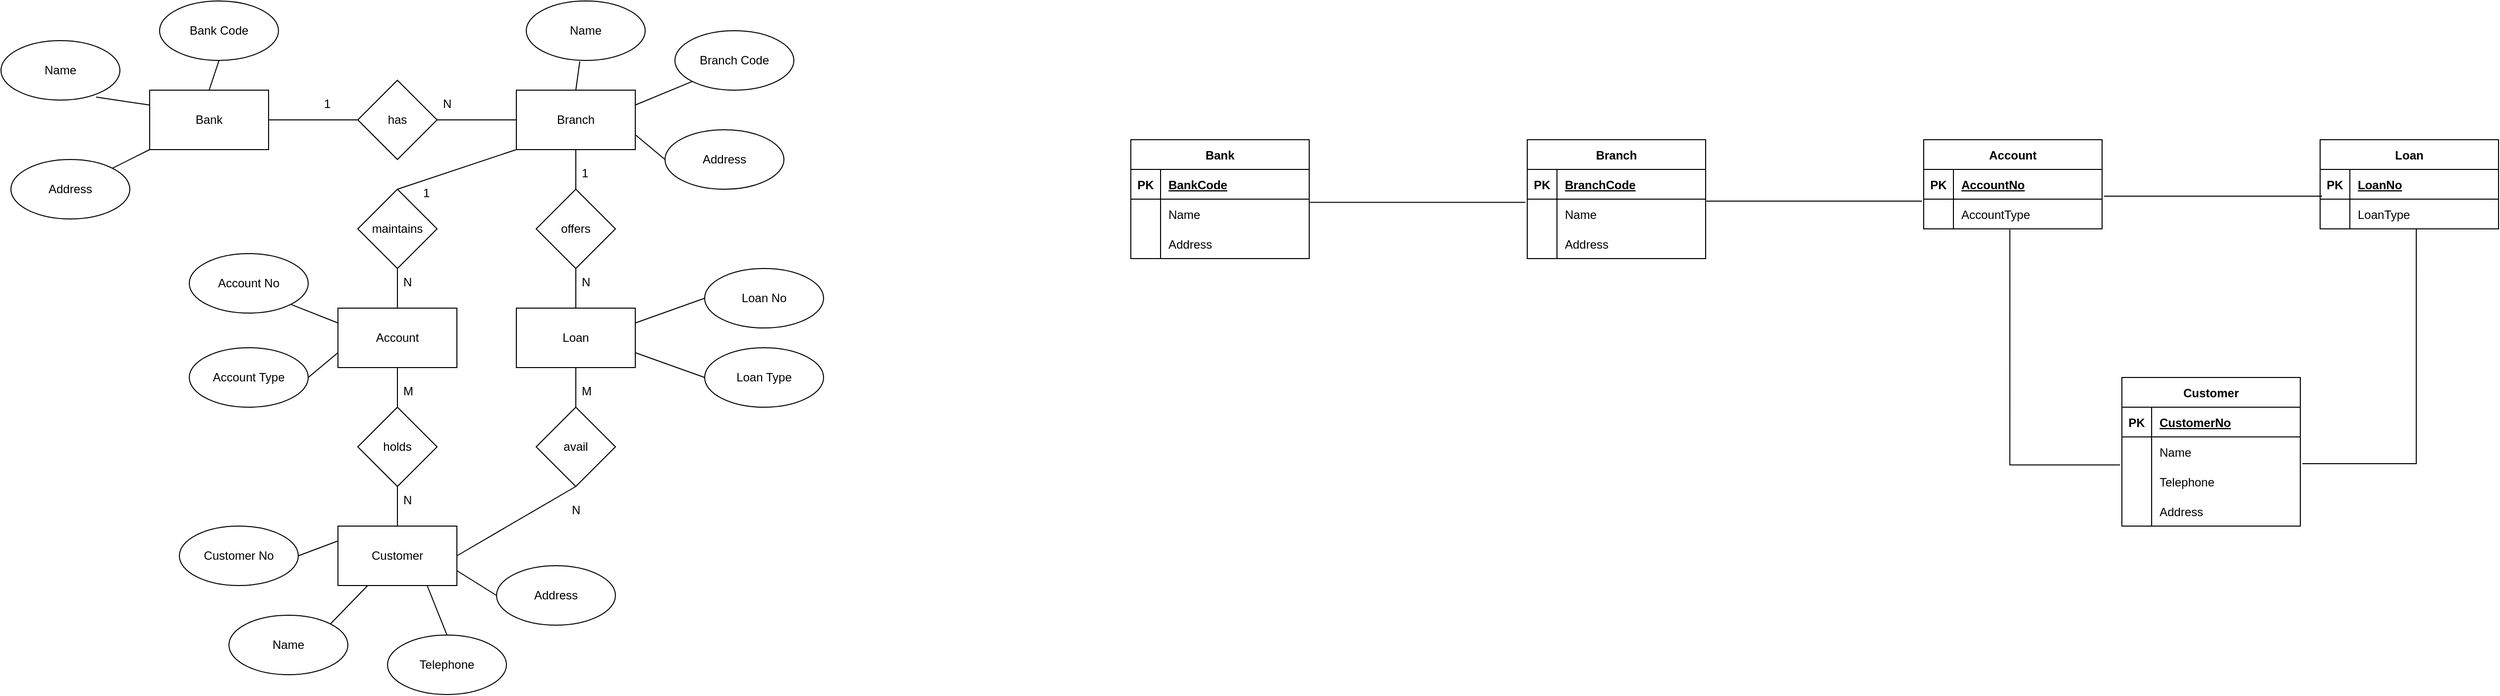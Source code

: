 <mxfile version="16.5.2" type="github">
  <diagram id="DzTHY3E17_GXbLJWhHXe" name="Page-1">
    <mxGraphModel dx="1778" dy="943" grid="1" gridSize="10" guides="1" tooltips="1" connect="1" arrows="1" fold="1" page="1" pageScale="1" pageWidth="3300" pageHeight="4681" math="0" shadow="0">
      <root>
        <mxCell id="0" />
        <mxCell id="1" parent="0" />
        <mxCell id="UImLj_C8Jq4_gZNtJS-J-1" value="Bank" style="rounded=0;whiteSpace=wrap;html=1;" vertex="1" parent="1">
          <mxGeometry x="170" y="110" width="120" height="60" as="geometry" />
        </mxCell>
        <mxCell id="UImLj_C8Jq4_gZNtJS-J-2" value="Branch" style="rounded=0;whiteSpace=wrap;html=1;" vertex="1" parent="1">
          <mxGeometry x="540" y="110" width="120" height="60" as="geometry" />
        </mxCell>
        <mxCell id="UImLj_C8Jq4_gZNtJS-J-3" value="has" style="rhombus;whiteSpace=wrap;html=1;" vertex="1" parent="1">
          <mxGeometry x="380" y="100" width="80" height="80" as="geometry" />
        </mxCell>
        <mxCell id="UImLj_C8Jq4_gZNtJS-J-4" value="" style="endArrow=none;html=1;rounded=0;exitX=1;exitY=0.5;exitDx=0;exitDy=0;entryX=0;entryY=0.5;entryDx=0;entryDy=0;" edge="1" parent="1" source="UImLj_C8Jq4_gZNtJS-J-1" target="UImLj_C8Jq4_gZNtJS-J-3">
          <mxGeometry width="50" height="50" relative="1" as="geometry">
            <mxPoint x="330" y="190" as="sourcePoint" />
            <mxPoint x="380" y="140" as="targetPoint" />
          </mxGeometry>
        </mxCell>
        <mxCell id="UImLj_C8Jq4_gZNtJS-J-7" value="" style="endArrow=none;html=1;rounded=0;entryX=0;entryY=0.5;entryDx=0;entryDy=0;exitX=1;exitY=0.5;exitDx=0;exitDy=0;" edge="1" parent="1" source="UImLj_C8Jq4_gZNtJS-J-3" target="UImLj_C8Jq4_gZNtJS-J-2">
          <mxGeometry width="50" height="50" relative="1" as="geometry">
            <mxPoint x="700" y="400" as="sourcePoint" />
            <mxPoint x="750" y="350" as="targetPoint" />
          </mxGeometry>
        </mxCell>
        <mxCell id="UImLj_C8Jq4_gZNtJS-J-9" value="offers" style="rhombus;whiteSpace=wrap;html=1;" vertex="1" parent="1">
          <mxGeometry x="560" y="210" width="80" height="80" as="geometry" />
        </mxCell>
        <mxCell id="UImLj_C8Jq4_gZNtJS-J-10" value="Loan" style="rounded=0;whiteSpace=wrap;html=1;" vertex="1" parent="1">
          <mxGeometry x="540" y="330" width="120" height="60" as="geometry" />
        </mxCell>
        <mxCell id="UImLj_C8Jq4_gZNtJS-J-11" value="" style="endArrow=none;html=1;rounded=0;entryX=0.5;entryY=1;entryDx=0;entryDy=0;exitX=0.5;exitY=0;exitDx=0;exitDy=0;" edge="1" parent="1" source="UImLj_C8Jq4_gZNtJS-J-9" target="UImLj_C8Jq4_gZNtJS-J-2">
          <mxGeometry width="50" height="50" relative="1" as="geometry">
            <mxPoint x="530" y="210" as="sourcePoint" />
            <mxPoint x="510" y="260" as="targetPoint" />
          </mxGeometry>
        </mxCell>
        <mxCell id="UImLj_C8Jq4_gZNtJS-J-12" value="" style="endArrow=none;html=1;rounded=0;entryX=0.5;entryY=1;entryDx=0;entryDy=0;exitX=0.5;exitY=0;exitDx=0;exitDy=0;" edge="1" parent="1" source="UImLj_C8Jq4_gZNtJS-J-10" target="UImLj_C8Jq4_gZNtJS-J-9">
          <mxGeometry width="50" height="50" relative="1" as="geometry">
            <mxPoint x="460" y="310" as="sourcePoint" />
            <mxPoint x="510" y="260" as="targetPoint" />
          </mxGeometry>
        </mxCell>
        <mxCell id="UImLj_C8Jq4_gZNtJS-J-13" value="maintains" style="rhombus;whiteSpace=wrap;html=1;" vertex="1" parent="1">
          <mxGeometry x="380" y="210" width="80" height="80" as="geometry" />
        </mxCell>
        <mxCell id="UImLj_C8Jq4_gZNtJS-J-14" value="Account" style="rounded=0;whiteSpace=wrap;html=1;" vertex="1" parent="1">
          <mxGeometry x="360" y="330" width="120" height="60" as="geometry" />
        </mxCell>
        <mxCell id="UImLj_C8Jq4_gZNtJS-J-15" value="" style="endArrow=none;html=1;rounded=0;entryX=0;entryY=1;entryDx=0;entryDy=0;exitX=0.5;exitY=0;exitDx=0;exitDy=0;" edge="1" parent="1" source="UImLj_C8Jq4_gZNtJS-J-13" target="UImLj_C8Jq4_gZNtJS-J-2">
          <mxGeometry width="50" height="50" relative="1" as="geometry">
            <mxPoint x="460" y="310" as="sourcePoint" />
            <mxPoint x="510" y="260" as="targetPoint" />
          </mxGeometry>
        </mxCell>
        <mxCell id="UImLj_C8Jq4_gZNtJS-J-16" value="" style="endArrow=none;html=1;rounded=0;entryX=0.5;entryY=1;entryDx=0;entryDy=0;exitX=0.5;exitY=0;exitDx=0;exitDy=0;" edge="1" parent="1" source="UImLj_C8Jq4_gZNtJS-J-14" target="UImLj_C8Jq4_gZNtJS-J-13">
          <mxGeometry width="50" height="50" relative="1" as="geometry">
            <mxPoint x="460" y="310" as="sourcePoint" />
            <mxPoint x="510" y="260" as="targetPoint" />
          </mxGeometry>
        </mxCell>
        <mxCell id="UImLj_C8Jq4_gZNtJS-J-17" value="Customer" style="rounded=0;whiteSpace=wrap;html=1;" vertex="1" parent="1">
          <mxGeometry x="360" y="550" width="120" height="60" as="geometry" />
        </mxCell>
        <mxCell id="UImLj_C8Jq4_gZNtJS-J-18" value="holds" style="rhombus;whiteSpace=wrap;html=1;" vertex="1" parent="1">
          <mxGeometry x="380" y="430" width="80" height="80" as="geometry" />
        </mxCell>
        <mxCell id="UImLj_C8Jq4_gZNtJS-J-19" value="" style="endArrow=none;html=1;rounded=0;entryX=0.5;entryY=1;entryDx=0;entryDy=0;exitX=0.5;exitY=0;exitDx=0;exitDy=0;" edge="1" parent="1" source="UImLj_C8Jq4_gZNtJS-J-18" target="UImLj_C8Jq4_gZNtJS-J-14">
          <mxGeometry width="50" height="50" relative="1" as="geometry">
            <mxPoint x="700" y="410" as="sourcePoint" />
            <mxPoint x="750" y="360" as="targetPoint" />
          </mxGeometry>
        </mxCell>
        <mxCell id="UImLj_C8Jq4_gZNtJS-J-20" value="" style="endArrow=none;html=1;rounded=0;entryX=0.5;entryY=1;entryDx=0;entryDy=0;exitX=0.5;exitY=0;exitDx=0;exitDy=0;" edge="1" parent="1" source="UImLj_C8Jq4_gZNtJS-J-17" target="UImLj_C8Jq4_gZNtJS-J-18">
          <mxGeometry width="50" height="50" relative="1" as="geometry">
            <mxPoint x="700" y="410" as="sourcePoint" />
            <mxPoint x="750" y="360" as="targetPoint" />
          </mxGeometry>
        </mxCell>
        <mxCell id="UImLj_C8Jq4_gZNtJS-J-21" value="avail" style="rhombus;whiteSpace=wrap;html=1;" vertex="1" parent="1">
          <mxGeometry x="560" y="430" width="80" height="80" as="geometry" />
        </mxCell>
        <mxCell id="UImLj_C8Jq4_gZNtJS-J-22" value="" style="endArrow=none;html=1;rounded=0;entryX=0.5;entryY=1;entryDx=0;entryDy=0;exitX=0.5;exitY=0;exitDx=0;exitDy=0;" edge="1" parent="1" source="UImLj_C8Jq4_gZNtJS-J-21" target="UImLj_C8Jq4_gZNtJS-J-10">
          <mxGeometry width="50" height="50" relative="1" as="geometry">
            <mxPoint x="700" y="410" as="sourcePoint" />
            <mxPoint x="750" y="360" as="targetPoint" />
          </mxGeometry>
        </mxCell>
        <mxCell id="UImLj_C8Jq4_gZNtJS-J-23" value="" style="endArrow=none;html=1;rounded=0;entryX=0.5;entryY=1;entryDx=0;entryDy=0;exitX=1;exitY=0.5;exitDx=0;exitDy=0;" edge="1" parent="1" source="UImLj_C8Jq4_gZNtJS-J-17" target="UImLj_C8Jq4_gZNtJS-J-21">
          <mxGeometry width="50" height="50" relative="1" as="geometry">
            <mxPoint x="700" y="410" as="sourcePoint" />
            <mxPoint x="750" y="360" as="targetPoint" />
          </mxGeometry>
        </mxCell>
        <mxCell id="UImLj_C8Jq4_gZNtJS-J-24" value="1" style="text;strokeColor=none;fillColor=none;spacingLeft=4;spacingRight=4;overflow=hidden;rotatable=0;points=[[0,0.5],[1,0.5]];portConstraint=eastwest;fontSize=12;" vertex="1" parent="1">
          <mxGeometry x="340" y="110" width="40" height="30" as="geometry" />
        </mxCell>
        <mxCell id="UImLj_C8Jq4_gZNtJS-J-25" value="N" style="text;strokeColor=none;fillColor=none;spacingLeft=4;spacingRight=4;overflow=hidden;rotatable=0;points=[[0,0.5],[1,0.5]];portConstraint=eastwest;fontSize=12;" vertex="1" parent="1">
          <mxGeometry x="460" y="110" width="40" height="30" as="geometry" />
        </mxCell>
        <mxCell id="UImLj_C8Jq4_gZNtJS-J-26" value="1" style="text;strokeColor=none;fillColor=none;spacingLeft=4;spacingRight=4;overflow=hidden;rotatable=0;points=[[0,0.5],[1,0.5]];portConstraint=eastwest;fontSize=12;" vertex="1" parent="1">
          <mxGeometry x="600" y="180" width="40" height="30" as="geometry" />
        </mxCell>
        <mxCell id="UImLj_C8Jq4_gZNtJS-J-27" value="N" style="text;strokeColor=none;fillColor=none;spacingLeft=4;spacingRight=4;overflow=hidden;rotatable=0;points=[[0,0.5],[1,0.5]];portConstraint=eastwest;fontSize=12;" vertex="1" parent="1">
          <mxGeometry x="600" y="290" width="40" height="30" as="geometry" />
        </mxCell>
        <mxCell id="UImLj_C8Jq4_gZNtJS-J-28" value="N" style="text;strokeColor=none;fillColor=none;spacingLeft=4;spacingRight=4;overflow=hidden;rotatable=0;points=[[0,0.5],[1,0.5]];portConstraint=eastwest;fontSize=12;" vertex="1" parent="1">
          <mxGeometry x="420" y="290" width="40" height="30" as="geometry" />
        </mxCell>
        <mxCell id="UImLj_C8Jq4_gZNtJS-J-29" value="1" style="text;strokeColor=none;fillColor=none;spacingLeft=4;spacingRight=4;overflow=hidden;rotatable=0;points=[[0,0.5],[1,0.5]];portConstraint=eastwest;fontSize=12;" vertex="1" parent="1">
          <mxGeometry x="440" y="200" width="40" height="30" as="geometry" />
        </mxCell>
        <mxCell id="UImLj_C8Jq4_gZNtJS-J-30" value="M" style="text;strokeColor=none;fillColor=none;spacingLeft=4;spacingRight=4;overflow=hidden;rotatable=0;points=[[0,0.5],[1,0.5]];portConstraint=eastwest;fontSize=12;" vertex="1" parent="1">
          <mxGeometry x="420" y="400" width="40" height="30" as="geometry" />
        </mxCell>
        <mxCell id="UImLj_C8Jq4_gZNtJS-J-31" value="M" style="text;strokeColor=none;fillColor=none;spacingLeft=4;spacingRight=4;overflow=hidden;rotatable=0;points=[[0,0.5],[1,0.5]];portConstraint=eastwest;fontSize=12;" vertex="1" parent="1">
          <mxGeometry x="600" y="400" width="40" height="30" as="geometry" />
        </mxCell>
        <mxCell id="UImLj_C8Jq4_gZNtJS-J-32" value="N" style="text;strokeColor=none;fillColor=none;spacingLeft=4;spacingRight=4;overflow=hidden;rotatable=0;points=[[0,0.5],[1,0.5]];portConstraint=eastwest;fontSize=12;" vertex="1" parent="1">
          <mxGeometry x="420" y="510" width="40" height="30" as="geometry" />
        </mxCell>
        <mxCell id="UImLj_C8Jq4_gZNtJS-J-33" value="N" style="text;strokeColor=none;fillColor=none;spacingLeft=4;spacingRight=4;overflow=hidden;rotatable=0;points=[[0,0.5],[1,0.5]];portConstraint=eastwest;fontSize=12;" vertex="1" parent="1">
          <mxGeometry x="590" y="520" width="40" height="30" as="geometry" />
        </mxCell>
        <mxCell id="UImLj_C8Jq4_gZNtJS-J-34" value="Loan No" style="ellipse;whiteSpace=wrap;html=1;" vertex="1" parent="1">
          <mxGeometry x="730" y="290" width="120" height="60" as="geometry" />
        </mxCell>
        <mxCell id="UImLj_C8Jq4_gZNtJS-J-35" value="Loan Type" style="ellipse;whiteSpace=wrap;html=1;" vertex="1" parent="1">
          <mxGeometry x="730" y="370" width="120" height="60" as="geometry" />
        </mxCell>
        <mxCell id="UImLj_C8Jq4_gZNtJS-J-36" value="Branch Code" style="ellipse;whiteSpace=wrap;html=1;" vertex="1" parent="1">
          <mxGeometry x="700" y="50" width="120" height="60" as="geometry" />
        </mxCell>
        <mxCell id="UImLj_C8Jq4_gZNtJS-J-37" value="Name" style="ellipse;whiteSpace=wrap;html=1;" vertex="1" parent="1">
          <mxGeometry x="20" y="60" width="120" height="60" as="geometry" />
        </mxCell>
        <mxCell id="UImLj_C8Jq4_gZNtJS-J-39" value="Bank Code" style="ellipse;whiteSpace=wrap;html=1;" vertex="1" parent="1">
          <mxGeometry x="180" y="20" width="120" height="60" as="geometry" />
        </mxCell>
        <mxCell id="UImLj_C8Jq4_gZNtJS-J-42" value="Account No" style="ellipse;whiteSpace=wrap;html=1;" vertex="1" parent="1">
          <mxGeometry x="210" y="275" width="120" height="60" as="geometry" />
        </mxCell>
        <mxCell id="UImLj_C8Jq4_gZNtJS-J-43" value="Account Type" style="ellipse;whiteSpace=wrap;html=1;" vertex="1" parent="1">
          <mxGeometry x="210" y="370" width="120" height="60" as="geometry" />
        </mxCell>
        <mxCell id="UImLj_C8Jq4_gZNtJS-J-44" value="Customer No" style="ellipse;whiteSpace=wrap;html=1;" vertex="1" parent="1">
          <mxGeometry x="200" y="550" width="120" height="60" as="geometry" />
        </mxCell>
        <mxCell id="UImLj_C8Jq4_gZNtJS-J-45" value="Address" style="ellipse;whiteSpace=wrap;html=1;" vertex="1" parent="1">
          <mxGeometry x="520" y="590" width="120" height="60" as="geometry" />
        </mxCell>
        <mxCell id="UImLj_C8Jq4_gZNtJS-J-46" value="Name" style="ellipse;whiteSpace=wrap;html=1;" vertex="1" parent="1">
          <mxGeometry x="250" y="640" width="120" height="60" as="geometry" />
        </mxCell>
        <mxCell id="UImLj_C8Jq4_gZNtJS-J-47" value="Telephone" style="ellipse;whiteSpace=wrap;html=1;" vertex="1" parent="1">
          <mxGeometry x="410" y="660" width="120" height="60" as="geometry" />
        </mxCell>
        <mxCell id="UImLj_C8Jq4_gZNtJS-J-48" value="Address" style="ellipse;whiteSpace=wrap;html=1;" vertex="1" parent="1">
          <mxGeometry x="30" y="180" width="120" height="60" as="geometry" />
        </mxCell>
        <mxCell id="UImLj_C8Jq4_gZNtJS-J-49" value="Name" style="ellipse;whiteSpace=wrap;html=1;" vertex="1" parent="1">
          <mxGeometry x="550" y="20" width="120" height="60" as="geometry" />
        </mxCell>
        <mxCell id="UImLj_C8Jq4_gZNtJS-J-50" value="Address" style="ellipse;whiteSpace=wrap;html=1;" vertex="1" parent="1">
          <mxGeometry x="690" y="150" width="120" height="60" as="geometry" />
        </mxCell>
        <mxCell id="UImLj_C8Jq4_gZNtJS-J-51" value="" style="endArrow=none;html=1;rounded=0;entryX=0.8;entryY=0.95;entryDx=0;entryDy=0;entryPerimeter=0;exitX=0;exitY=0.25;exitDx=0;exitDy=0;" edge="1" parent="1" source="UImLj_C8Jq4_gZNtJS-J-1" target="UImLj_C8Jq4_gZNtJS-J-37">
          <mxGeometry width="50" height="50" relative="1" as="geometry">
            <mxPoint x="700" y="410" as="sourcePoint" />
            <mxPoint x="750" y="360" as="targetPoint" />
          </mxGeometry>
        </mxCell>
        <mxCell id="UImLj_C8Jq4_gZNtJS-J-52" value="" style="endArrow=none;html=1;rounded=0;entryX=1;entryY=0;entryDx=0;entryDy=0;exitX=0;exitY=1;exitDx=0;exitDy=0;" edge="1" parent="1" source="UImLj_C8Jq4_gZNtJS-J-1" target="UImLj_C8Jq4_gZNtJS-J-48">
          <mxGeometry width="50" height="50" relative="1" as="geometry">
            <mxPoint x="700" y="410" as="sourcePoint" />
            <mxPoint x="750" y="360" as="targetPoint" />
          </mxGeometry>
        </mxCell>
        <mxCell id="UImLj_C8Jq4_gZNtJS-J-53" value="" style="endArrow=none;html=1;rounded=0;entryX=0.5;entryY=1;entryDx=0;entryDy=0;exitX=0.5;exitY=0;exitDx=0;exitDy=0;" edge="1" parent="1" source="UImLj_C8Jq4_gZNtJS-J-1" target="UImLj_C8Jq4_gZNtJS-J-39">
          <mxGeometry width="50" height="50" relative="1" as="geometry">
            <mxPoint x="700" y="410" as="sourcePoint" />
            <mxPoint x="750" y="360" as="targetPoint" />
          </mxGeometry>
        </mxCell>
        <mxCell id="UImLj_C8Jq4_gZNtJS-J-54" value="" style="endArrow=none;html=1;rounded=0;entryX=0.45;entryY=1.017;entryDx=0;entryDy=0;entryPerimeter=0;exitX=0.5;exitY=0;exitDx=0;exitDy=0;" edge="1" parent="1" source="UImLj_C8Jq4_gZNtJS-J-2" target="UImLj_C8Jq4_gZNtJS-J-49">
          <mxGeometry width="50" height="50" relative="1" as="geometry">
            <mxPoint x="700" y="410" as="sourcePoint" />
            <mxPoint x="750" y="360" as="targetPoint" />
          </mxGeometry>
        </mxCell>
        <mxCell id="UImLj_C8Jq4_gZNtJS-J-55" value="" style="endArrow=none;html=1;rounded=0;entryX=0;entryY=1;entryDx=0;entryDy=0;exitX=1;exitY=0.25;exitDx=0;exitDy=0;" edge="1" parent="1" source="UImLj_C8Jq4_gZNtJS-J-2" target="UImLj_C8Jq4_gZNtJS-J-36">
          <mxGeometry width="50" height="50" relative="1" as="geometry">
            <mxPoint x="700" y="410" as="sourcePoint" />
            <mxPoint x="750" y="360" as="targetPoint" />
          </mxGeometry>
        </mxCell>
        <mxCell id="UImLj_C8Jq4_gZNtJS-J-56" value="" style="endArrow=none;html=1;rounded=0;entryX=0;entryY=0.5;entryDx=0;entryDy=0;exitX=1;exitY=0.75;exitDx=0;exitDy=0;" edge="1" parent="1" source="UImLj_C8Jq4_gZNtJS-J-2" target="UImLj_C8Jq4_gZNtJS-J-50">
          <mxGeometry width="50" height="50" relative="1" as="geometry">
            <mxPoint x="700" y="410" as="sourcePoint" />
            <mxPoint x="750" y="360" as="targetPoint" />
          </mxGeometry>
        </mxCell>
        <mxCell id="UImLj_C8Jq4_gZNtJS-J-57" value="" style="endArrow=none;html=1;rounded=0;entryX=0;entryY=0.5;entryDx=0;entryDy=0;exitX=1;exitY=0.25;exitDx=0;exitDy=0;" edge="1" parent="1" source="UImLj_C8Jq4_gZNtJS-J-10" target="UImLj_C8Jq4_gZNtJS-J-34">
          <mxGeometry width="50" height="50" relative="1" as="geometry">
            <mxPoint x="700" y="410" as="sourcePoint" />
            <mxPoint x="750" y="360" as="targetPoint" />
          </mxGeometry>
        </mxCell>
        <mxCell id="UImLj_C8Jq4_gZNtJS-J-58" value="" style="endArrow=none;html=1;rounded=0;entryX=1;entryY=0.75;entryDx=0;entryDy=0;exitX=0;exitY=0.5;exitDx=0;exitDy=0;" edge="1" parent="1" source="UImLj_C8Jq4_gZNtJS-J-35" target="UImLj_C8Jq4_gZNtJS-J-10">
          <mxGeometry width="50" height="50" relative="1" as="geometry">
            <mxPoint x="700" y="410" as="sourcePoint" />
            <mxPoint x="750" y="360" as="targetPoint" />
          </mxGeometry>
        </mxCell>
        <mxCell id="UImLj_C8Jq4_gZNtJS-J-59" value="" style="endArrow=none;html=1;rounded=0;entryX=1;entryY=1;entryDx=0;entryDy=0;exitX=0;exitY=0.25;exitDx=0;exitDy=0;" edge="1" parent="1" source="UImLj_C8Jq4_gZNtJS-J-14" target="UImLj_C8Jq4_gZNtJS-J-42">
          <mxGeometry width="50" height="50" relative="1" as="geometry">
            <mxPoint x="700" y="410" as="sourcePoint" />
            <mxPoint x="750" y="360" as="targetPoint" />
          </mxGeometry>
        </mxCell>
        <mxCell id="UImLj_C8Jq4_gZNtJS-J-60" value="" style="endArrow=none;html=1;rounded=0;entryX=1;entryY=0.5;entryDx=0;entryDy=0;exitX=0;exitY=0.75;exitDx=0;exitDy=0;" edge="1" parent="1" source="UImLj_C8Jq4_gZNtJS-J-14" target="UImLj_C8Jq4_gZNtJS-J-43">
          <mxGeometry width="50" height="50" relative="1" as="geometry">
            <mxPoint x="700" y="410" as="sourcePoint" />
            <mxPoint x="750" y="360" as="targetPoint" />
          </mxGeometry>
        </mxCell>
        <mxCell id="UImLj_C8Jq4_gZNtJS-J-61" value="" style="endArrow=none;html=1;rounded=0;entryX=1;entryY=0.5;entryDx=0;entryDy=0;exitX=0;exitY=0.25;exitDx=0;exitDy=0;" edge="1" parent="1" source="UImLj_C8Jq4_gZNtJS-J-17" target="UImLj_C8Jq4_gZNtJS-J-44">
          <mxGeometry width="50" height="50" relative="1" as="geometry">
            <mxPoint x="700" y="410" as="sourcePoint" />
            <mxPoint x="750" y="360" as="targetPoint" />
          </mxGeometry>
        </mxCell>
        <mxCell id="UImLj_C8Jq4_gZNtJS-J-63" value="" style="endArrow=none;html=1;rounded=0;entryX=1;entryY=0;entryDx=0;entryDy=0;exitX=0.25;exitY=1;exitDx=0;exitDy=0;" edge="1" parent="1" source="UImLj_C8Jq4_gZNtJS-J-17" target="UImLj_C8Jq4_gZNtJS-J-46">
          <mxGeometry width="50" height="50" relative="1" as="geometry">
            <mxPoint x="700" y="410" as="sourcePoint" />
            <mxPoint x="750" y="360" as="targetPoint" />
          </mxGeometry>
        </mxCell>
        <mxCell id="UImLj_C8Jq4_gZNtJS-J-64" value="" style="endArrow=none;html=1;rounded=0;exitX=0.5;exitY=0;exitDx=0;exitDy=0;entryX=0.75;entryY=1;entryDx=0;entryDy=0;" edge="1" parent="1" source="UImLj_C8Jq4_gZNtJS-J-47" target="UImLj_C8Jq4_gZNtJS-J-17">
          <mxGeometry width="50" height="50" relative="1" as="geometry">
            <mxPoint x="700" y="410" as="sourcePoint" />
            <mxPoint x="750" y="360" as="targetPoint" />
          </mxGeometry>
        </mxCell>
        <mxCell id="UImLj_C8Jq4_gZNtJS-J-65" value="" style="endArrow=none;html=1;rounded=0;entryX=0;entryY=0.5;entryDx=0;entryDy=0;exitX=1;exitY=0.75;exitDx=0;exitDy=0;" edge="1" parent="1" source="UImLj_C8Jq4_gZNtJS-J-17" target="UImLj_C8Jq4_gZNtJS-J-45">
          <mxGeometry width="50" height="50" relative="1" as="geometry">
            <mxPoint x="700" y="410" as="sourcePoint" />
            <mxPoint x="750" y="360" as="targetPoint" />
          </mxGeometry>
        </mxCell>
        <mxCell id="UImLj_C8Jq4_gZNtJS-J-66" value="Bank" style="shape=table;startSize=30;container=1;collapsible=1;childLayout=tableLayout;fixedRows=1;rowLines=0;fontStyle=1;align=center;resizeLast=1;" vertex="1" parent="1">
          <mxGeometry x="1160" y="160" width="180" height="120" as="geometry" />
        </mxCell>
        <mxCell id="UImLj_C8Jq4_gZNtJS-J-67" value="" style="shape=tableRow;horizontal=0;startSize=0;swimlaneHead=0;swimlaneBody=0;fillColor=none;collapsible=0;dropTarget=0;points=[[0,0.5],[1,0.5]];portConstraint=eastwest;top=0;left=0;right=0;bottom=1;" vertex="1" parent="UImLj_C8Jq4_gZNtJS-J-66">
          <mxGeometry y="30" width="180" height="30" as="geometry" />
        </mxCell>
        <mxCell id="UImLj_C8Jq4_gZNtJS-J-68" value="PK" style="shape=partialRectangle;connectable=0;fillColor=none;top=0;left=0;bottom=0;right=0;fontStyle=1;overflow=hidden;" vertex="1" parent="UImLj_C8Jq4_gZNtJS-J-67">
          <mxGeometry width="30" height="30" as="geometry">
            <mxRectangle width="30" height="30" as="alternateBounds" />
          </mxGeometry>
        </mxCell>
        <mxCell id="UImLj_C8Jq4_gZNtJS-J-69" value="BankCode" style="shape=partialRectangle;connectable=0;fillColor=none;top=0;left=0;bottom=0;right=0;align=left;spacingLeft=6;fontStyle=5;overflow=hidden;" vertex="1" parent="UImLj_C8Jq4_gZNtJS-J-67">
          <mxGeometry x="30" width="150" height="30" as="geometry">
            <mxRectangle width="150" height="30" as="alternateBounds" />
          </mxGeometry>
        </mxCell>
        <mxCell id="UImLj_C8Jq4_gZNtJS-J-73" value="" style="shape=tableRow;horizontal=0;startSize=0;swimlaneHead=0;swimlaneBody=0;fillColor=none;collapsible=0;dropTarget=0;points=[[0,0.5],[1,0.5]];portConstraint=eastwest;top=0;left=0;right=0;bottom=0;" vertex="1" parent="UImLj_C8Jq4_gZNtJS-J-66">
          <mxGeometry y="60" width="180" height="30" as="geometry" />
        </mxCell>
        <mxCell id="UImLj_C8Jq4_gZNtJS-J-74" value="" style="shape=partialRectangle;connectable=0;fillColor=none;top=0;left=0;bottom=0;right=0;editable=1;overflow=hidden;" vertex="1" parent="UImLj_C8Jq4_gZNtJS-J-73">
          <mxGeometry width="30" height="30" as="geometry">
            <mxRectangle width="30" height="30" as="alternateBounds" />
          </mxGeometry>
        </mxCell>
        <mxCell id="UImLj_C8Jq4_gZNtJS-J-75" value="Name" style="shape=partialRectangle;connectable=0;fillColor=none;top=0;left=0;bottom=0;right=0;align=left;spacingLeft=6;overflow=hidden;" vertex="1" parent="UImLj_C8Jq4_gZNtJS-J-73">
          <mxGeometry x="30" width="150" height="30" as="geometry">
            <mxRectangle width="150" height="30" as="alternateBounds" />
          </mxGeometry>
        </mxCell>
        <mxCell id="UImLj_C8Jq4_gZNtJS-J-76" value="" style="shape=tableRow;horizontal=0;startSize=0;swimlaneHead=0;swimlaneBody=0;fillColor=none;collapsible=0;dropTarget=0;points=[[0,0.5],[1,0.5]];portConstraint=eastwest;top=0;left=0;right=0;bottom=0;" vertex="1" parent="UImLj_C8Jq4_gZNtJS-J-66">
          <mxGeometry y="90" width="180" height="30" as="geometry" />
        </mxCell>
        <mxCell id="UImLj_C8Jq4_gZNtJS-J-77" value="" style="shape=partialRectangle;connectable=0;fillColor=none;top=0;left=0;bottom=0;right=0;editable=1;overflow=hidden;" vertex="1" parent="UImLj_C8Jq4_gZNtJS-J-76">
          <mxGeometry width="30" height="30" as="geometry">
            <mxRectangle width="30" height="30" as="alternateBounds" />
          </mxGeometry>
        </mxCell>
        <mxCell id="UImLj_C8Jq4_gZNtJS-J-78" value="Address" style="shape=partialRectangle;connectable=0;fillColor=none;top=0;left=0;bottom=0;right=0;align=left;spacingLeft=6;overflow=hidden;" vertex="1" parent="UImLj_C8Jq4_gZNtJS-J-76">
          <mxGeometry x="30" width="150" height="30" as="geometry">
            <mxRectangle width="150" height="30" as="alternateBounds" />
          </mxGeometry>
        </mxCell>
        <mxCell id="UImLj_C8Jq4_gZNtJS-J-82" value="Branch" style="shape=table;startSize=30;container=1;collapsible=1;childLayout=tableLayout;fixedRows=1;rowLines=0;fontStyle=1;align=center;resizeLast=1;" vertex="1" parent="1">
          <mxGeometry x="1560" y="160" width="180" height="120" as="geometry" />
        </mxCell>
        <mxCell id="UImLj_C8Jq4_gZNtJS-J-83" value="" style="shape=tableRow;horizontal=0;startSize=0;swimlaneHead=0;swimlaneBody=0;fillColor=none;collapsible=0;dropTarget=0;points=[[0,0.5],[1,0.5]];portConstraint=eastwest;top=0;left=0;right=0;bottom=1;" vertex="1" parent="UImLj_C8Jq4_gZNtJS-J-82">
          <mxGeometry y="30" width="180" height="30" as="geometry" />
        </mxCell>
        <mxCell id="UImLj_C8Jq4_gZNtJS-J-84" value="PK" style="shape=partialRectangle;connectable=0;fillColor=none;top=0;left=0;bottom=0;right=0;fontStyle=1;overflow=hidden;" vertex="1" parent="UImLj_C8Jq4_gZNtJS-J-83">
          <mxGeometry width="30" height="30" as="geometry">
            <mxRectangle width="30" height="30" as="alternateBounds" />
          </mxGeometry>
        </mxCell>
        <mxCell id="UImLj_C8Jq4_gZNtJS-J-85" value="BranchCode" style="shape=partialRectangle;connectable=0;fillColor=none;top=0;left=0;bottom=0;right=0;align=left;spacingLeft=6;fontStyle=5;overflow=hidden;" vertex="1" parent="UImLj_C8Jq4_gZNtJS-J-83">
          <mxGeometry x="30" width="150" height="30" as="geometry">
            <mxRectangle width="150" height="30" as="alternateBounds" />
          </mxGeometry>
        </mxCell>
        <mxCell id="UImLj_C8Jq4_gZNtJS-J-86" value="" style="shape=tableRow;horizontal=0;startSize=0;swimlaneHead=0;swimlaneBody=0;fillColor=none;collapsible=0;dropTarget=0;points=[[0,0.5],[1,0.5]];portConstraint=eastwest;top=0;left=0;right=0;bottom=0;" vertex="1" parent="UImLj_C8Jq4_gZNtJS-J-82">
          <mxGeometry y="60" width="180" height="30" as="geometry" />
        </mxCell>
        <mxCell id="UImLj_C8Jq4_gZNtJS-J-87" value="" style="shape=partialRectangle;connectable=0;fillColor=none;top=0;left=0;bottom=0;right=0;editable=1;overflow=hidden;" vertex="1" parent="UImLj_C8Jq4_gZNtJS-J-86">
          <mxGeometry width="30" height="30" as="geometry">
            <mxRectangle width="30" height="30" as="alternateBounds" />
          </mxGeometry>
        </mxCell>
        <mxCell id="UImLj_C8Jq4_gZNtJS-J-88" value="Name" style="shape=partialRectangle;connectable=0;fillColor=none;top=0;left=0;bottom=0;right=0;align=left;spacingLeft=6;overflow=hidden;" vertex="1" parent="UImLj_C8Jq4_gZNtJS-J-86">
          <mxGeometry x="30" width="150" height="30" as="geometry">
            <mxRectangle width="150" height="30" as="alternateBounds" />
          </mxGeometry>
        </mxCell>
        <mxCell id="UImLj_C8Jq4_gZNtJS-J-89" value="" style="shape=tableRow;horizontal=0;startSize=0;swimlaneHead=0;swimlaneBody=0;fillColor=none;collapsible=0;dropTarget=0;points=[[0,0.5],[1,0.5]];portConstraint=eastwest;top=0;left=0;right=0;bottom=0;" vertex="1" parent="UImLj_C8Jq4_gZNtJS-J-82">
          <mxGeometry y="90" width="180" height="30" as="geometry" />
        </mxCell>
        <mxCell id="UImLj_C8Jq4_gZNtJS-J-90" value="" style="shape=partialRectangle;connectable=0;fillColor=none;top=0;left=0;bottom=0;right=0;editable=1;overflow=hidden;" vertex="1" parent="UImLj_C8Jq4_gZNtJS-J-89">
          <mxGeometry width="30" height="30" as="geometry">
            <mxRectangle width="30" height="30" as="alternateBounds" />
          </mxGeometry>
        </mxCell>
        <mxCell id="UImLj_C8Jq4_gZNtJS-J-91" value="Address" style="shape=partialRectangle;connectable=0;fillColor=none;top=0;left=0;bottom=0;right=0;align=left;spacingLeft=6;overflow=hidden;" vertex="1" parent="UImLj_C8Jq4_gZNtJS-J-89">
          <mxGeometry x="30" width="150" height="30" as="geometry">
            <mxRectangle width="150" height="30" as="alternateBounds" />
          </mxGeometry>
        </mxCell>
        <mxCell id="UImLj_C8Jq4_gZNtJS-J-99" value="Account" style="shape=table;startSize=30;container=1;collapsible=1;childLayout=tableLayout;fixedRows=1;rowLines=0;fontStyle=1;align=center;resizeLast=1;" vertex="1" parent="1">
          <mxGeometry x="1960" y="160" width="180" height="90" as="geometry" />
        </mxCell>
        <mxCell id="UImLj_C8Jq4_gZNtJS-J-100" value="" style="shape=tableRow;horizontal=0;startSize=0;swimlaneHead=0;swimlaneBody=0;fillColor=none;collapsible=0;dropTarget=0;points=[[0,0.5],[1,0.5]];portConstraint=eastwest;top=0;left=0;right=0;bottom=1;" vertex="1" parent="UImLj_C8Jq4_gZNtJS-J-99">
          <mxGeometry y="30" width="180" height="30" as="geometry" />
        </mxCell>
        <mxCell id="UImLj_C8Jq4_gZNtJS-J-101" value="PK" style="shape=partialRectangle;connectable=0;fillColor=none;top=0;left=0;bottom=0;right=0;fontStyle=1;overflow=hidden;" vertex="1" parent="UImLj_C8Jq4_gZNtJS-J-100">
          <mxGeometry width="30" height="30" as="geometry">
            <mxRectangle width="30" height="30" as="alternateBounds" />
          </mxGeometry>
        </mxCell>
        <mxCell id="UImLj_C8Jq4_gZNtJS-J-102" value="AccountNo" style="shape=partialRectangle;connectable=0;fillColor=none;top=0;left=0;bottom=0;right=0;align=left;spacingLeft=6;fontStyle=5;overflow=hidden;" vertex="1" parent="UImLj_C8Jq4_gZNtJS-J-100">
          <mxGeometry x="30" width="150" height="30" as="geometry">
            <mxRectangle width="150" height="30" as="alternateBounds" />
          </mxGeometry>
        </mxCell>
        <mxCell id="UImLj_C8Jq4_gZNtJS-J-103" value="" style="shape=tableRow;horizontal=0;startSize=0;swimlaneHead=0;swimlaneBody=0;fillColor=none;collapsible=0;dropTarget=0;points=[[0,0.5],[1,0.5]];portConstraint=eastwest;top=0;left=0;right=0;bottom=0;" vertex="1" parent="UImLj_C8Jq4_gZNtJS-J-99">
          <mxGeometry y="60" width="180" height="30" as="geometry" />
        </mxCell>
        <mxCell id="UImLj_C8Jq4_gZNtJS-J-104" value="" style="shape=partialRectangle;connectable=0;fillColor=none;top=0;left=0;bottom=0;right=0;editable=1;overflow=hidden;" vertex="1" parent="UImLj_C8Jq4_gZNtJS-J-103">
          <mxGeometry width="30" height="30" as="geometry">
            <mxRectangle width="30" height="30" as="alternateBounds" />
          </mxGeometry>
        </mxCell>
        <mxCell id="UImLj_C8Jq4_gZNtJS-J-105" value="AccountType" style="shape=partialRectangle;connectable=0;fillColor=none;top=0;left=0;bottom=0;right=0;align=left;spacingLeft=6;overflow=hidden;" vertex="1" parent="UImLj_C8Jq4_gZNtJS-J-103">
          <mxGeometry x="30" width="150" height="30" as="geometry">
            <mxRectangle width="150" height="30" as="alternateBounds" />
          </mxGeometry>
        </mxCell>
        <mxCell id="UImLj_C8Jq4_gZNtJS-J-112" value="Loan" style="shape=table;startSize=30;container=1;collapsible=1;childLayout=tableLayout;fixedRows=1;rowLines=0;fontStyle=1;align=center;resizeLast=1;" vertex="1" parent="1">
          <mxGeometry x="2360" y="160" width="180" height="90" as="geometry" />
        </mxCell>
        <mxCell id="UImLj_C8Jq4_gZNtJS-J-113" value="" style="shape=tableRow;horizontal=0;startSize=0;swimlaneHead=0;swimlaneBody=0;fillColor=none;collapsible=0;dropTarget=0;points=[[0,0.5],[1,0.5]];portConstraint=eastwest;top=0;left=0;right=0;bottom=1;" vertex="1" parent="UImLj_C8Jq4_gZNtJS-J-112">
          <mxGeometry y="30" width="180" height="30" as="geometry" />
        </mxCell>
        <mxCell id="UImLj_C8Jq4_gZNtJS-J-114" value="PK" style="shape=partialRectangle;connectable=0;fillColor=none;top=0;left=0;bottom=0;right=0;fontStyle=1;overflow=hidden;" vertex="1" parent="UImLj_C8Jq4_gZNtJS-J-113">
          <mxGeometry width="30" height="30" as="geometry">
            <mxRectangle width="30" height="30" as="alternateBounds" />
          </mxGeometry>
        </mxCell>
        <mxCell id="UImLj_C8Jq4_gZNtJS-J-115" value="LoanNo" style="shape=partialRectangle;connectable=0;fillColor=none;top=0;left=0;bottom=0;right=0;align=left;spacingLeft=6;fontStyle=5;overflow=hidden;" vertex="1" parent="UImLj_C8Jq4_gZNtJS-J-113">
          <mxGeometry x="30" width="150" height="30" as="geometry">
            <mxRectangle width="150" height="30" as="alternateBounds" />
          </mxGeometry>
        </mxCell>
        <mxCell id="UImLj_C8Jq4_gZNtJS-J-116" value="" style="shape=tableRow;horizontal=0;startSize=0;swimlaneHead=0;swimlaneBody=0;fillColor=none;collapsible=0;dropTarget=0;points=[[0,0.5],[1,0.5]];portConstraint=eastwest;top=0;left=0;right=0;bottom=0;" vertex="1" parent="UImLj_C8Jq4_gZNtJS-J-112">
          <mxGeometry y="60" width="180" height="30" as="geometry" />
        </mxCell>
        <mxCell id="UImLj_C8Jq4_gZNtJS-J-117" value="" style="shape=partialRectangle;connectable=0;fillColor=none;top=0;left=0;bottom=0;right=0;editable=1;overflow=hidden;" vertex="1" parent="UImLj_C8Jq4_gZNtJS-J-116">
          <mxGeometry width="30" height="30" as="geometry">
            <mxRectangle width="30" height="30" as="alternateBounds" />
          </mxGeometry>
        </mxCell>
        <mxCell id="UImLj_C8Jq4_gZNtJS-J-118" value="LoanType" style="shape=partialRectangle;connectable=0;fillColor=none;top=0;left=0;bottom=0;right=0;align=left;spacingLeft=6;overflow=hidden;" vertex="1" parent="UImLj_C8Jq4_gZNtJS-J-116">
          <mxGeometry x="30" width="150" height="30" as="geometry">
            <mxRectangle width="150" height="30" as="alternateBounds" />
          </mxGeometry>
        </mxCell>
        <mxCell id="UImLj_C8Jq4_gZNtJS-J-125" value="Customer" style="shape=table;startSize=30;container=1;collapsible=1;childLayout=tableLayout;fixedRows=1;rowLines=0;fontStyle=1;align=center;resizeLast=1;" vertex="1" parent="1">
          <mxGeometry x="2160" y="400" width="180" height="150" as="geometry" />
        </mxCell>
        <mxCell id="UImLj_C8Jq4_gZNtJS-J-126" value="" style="shape=tableRow;horizontal=0;startSize=0;swimlaneHead=0;swimlaneBody=0;fillColor=none;collapsible=0;dropTarget=0;points=[[0,0.5],[1,0.5]];portConstraint=eastwest;top=0;left=0;right=0;bottom=1;" vertex="1" parent="UImLj_C8Jq4_gZNtJS-J-125">
          <mxGeometry y="30" width="180" height="30" as="geometry" />
        </mxCell>
        <mxCell id="UImLj_C8Jq4_gZNtJS-J-127" value="PK" style="shape=partialRectangle;connectable=0;fillColor=none;top=0;left=0;bottom=0;right=0;fontStyle=1;overflow=hidden;" vertex="1" parent="UImLj_C8Jq4_gZNtJS-J-126">
          <mxGeometry width="30" height="30" as="geometry">
            <mxRectangle width="30" height="30" as="alternateBounds" />
          </mxGeometry>
        </mxCell>
        <mxCell id="UImLj_C8Jq4_gZNtJS-J-128" value="CustomerNo" style="shape=partialRectangle;connectable=0;fillColor=none;top=0;left=0;bottom=0;right=0;align=left;spacingLeft=6;fontStyle=5;overflow=hidden;" vertex="1" parent="UImLj_C8Jq4_gZNtJS-J-126">
          <mxGeometry x="30" width="150" height="30" as="geometry">
            <mxRectangle width="150" height="30" as="alternateBounds" />
          </mxGeometry>
        </mxCell>
        <mxCell id="UImLj_C8Jq4_gZNtJS-J-129" value="" style="shape=tableRow;horizontal=0;startSize=0;swimlaneHead=0;swimlaneBody=0;fillColor=none;collapsible=0;dropTarget=0;points=[[0,0.5],[1,0.5]];portConstraint=eastwest;top=0;left=0;right=0;bottom=0;" vertex="1" parent="UImLj_C8Jq4_gZNtJS-J-125">
          <mxGeometry y="60" width="180" height="30" as="geometry" />
        </mxCell>
        <mxCell id="UImLj_C8Jq4_gZNtJS-J-130" value="" style="shape=partialRectangle;connectable=0;fillColor=none;top=0;left=0;bottom=0;right=0;editable=1;overflow=hidden;" vertex="1" parent="UImLj_C8Jq4_gZNtJS-J-129">
          <mxGeometry width="30" height="30" as="geometry">
            <mxRectangle width="30" height="30" as="alternateBounds" />
          </mxGeometry>
        </mxCell>
        <mxCell id="UImLj_C8Jq4_gZNtJS-J-131" value="Name" style="shape=partialRectangle;connectable=0;fillColor=none;top=0;left=0;bottom=0;right=0;align=left;spacingLeft=6;overflow=hidden;" vertex="1" parent="UImLj_C8Jq4_gZNtJS-J-129">
          <mxGeometry x="30" width="150" height="30" as="geometry">
            <mxRectangle width="150" height="30" as="alternateBounds" />
          </mxGeometry>
        </mxCell>
        <mxCell id="UImLj_C8Jq4_gZNtJS-J-132" value="" style="shape=tableRow;horizontal=0;startSize=0;swimlaneHead=0;swimlaneBody=0;fillColor=none;collapsible=0;dropTarget=0;points=[[0,0.5],[1,0.5]];portConstraint=eastwest;top=0;left=0;right=0;bottom=0;" vertex="1" parent="UImLj_C8Jq4_gZNtJS-J-125">
          <mxGeometry y="90" width="180" height="30" as="geometry" />
        </mxCell>
        <mxCell id="UImLj_C8Jq4_gZNtJS-J-133" value="" style="shape=partialRectangle;connectable=0;fillColor=none;top=0;left=0;bottom=0;right=0;editable=1;overflow=hidden;" vertex="1" parent="UImLj_C8Jq4_gZNtJS-J-132">
          <mxGeometry width="30" height="30" as="geometry">
            <mxRectangle width="30" height="30" as="alternateBounds" />
          </mxGeometry>
        </mxCell>
        <mxCell id="UImLj_C8Jq4_gZNtJS-J-134" value="Telephone" style="shape=partialRectangle;connectable=0;fillColor=none;top=0;left=0;bottom=0;right=0;align=left;spacingLeft=6;overflow=hidden;" vertex="1" parent="UImLj_C8Jq4_gZNtJS-J-132">
          <mxGeometry x="30" width="150" height="30" as="geometry">
            <mxRectangle width="150" height="30" as="alternateBounds" />
          </mxGeometry>
        </mxCell>
        <mxCell id="UImLj_C8Jq4_gZNtJS-J-135" value="" style="shape=tableRow;horizontal=0;startSize=0;swimlaneHead=0;swimlaneBody=0;fillColor=none;collapsible=0;dropTarget=0;points=[[0,0.5],[1,0.5]];portConstraint=eastwest;top=0;left=0;right=0;bottom=0;" vertex="1" parent="UImLj_C8Jq4_gZNtJS-J-125">
          <mxGeometry y="120" width="180" height="30" as="geometry" />
        </mxCell>
        <mxCell id="UImLj_C8Jq4_gZNtJS-J-136" value="" style="shape=partialRectangle;connectable=0;fillColor=none;top=0;left=0;bottom=0;right=0;editable=1;overflow=hidden;" vertex="1" parent="UImLj_C8Jq4_gZNtJS-J-135">
          <mxGeometry width="30" height="30" as="geometry">
            <mxRectangle width="30" height="30" as="alternateBounds" />
          </mxGeometry>
        </mxCell>
        <mxCell id="UImLj_C8Jq4_gZNtJS-J-137" value="Address" style="shape=partialRectangle;connectable=0;fillColor=none;top=0;left=0;bottom=0;right=0;align=left;spacingLeft=6;overflow=hidden;" vertex="1" parent="UImLj_C8Jq4_gZNtJS-J-135">
          <mxGeometry x="30" width="150" height="30" as="geometry">
            <mxRectangle width="150" height="30" as="alternateBounds" />
          </mxGeometry>
        </mxCell>
        <mxCell id="UImLj_C8Jq4_gZNtJS-J-138" value="" style="endArrow=none;html=1;rounded=0;exitX=1.004;exitY=0.108;exitDx=0;exitDy=0;exitPerimeter=0;entryX=-0.01;entryY=0.108;entryDx=0;entryDy=0;entryPerimeter=0;" edge="1" parent="1" source="UImLj_C8Jq4_gZNtJS-J-73" target="UImLj_C8Jq4_gZNtJS-J-86">
          <mxGeometry width="50" height="50" relative="1" as="geometry">
            <mxPoint x="1820" y="460" as="sourcePoint" />
            <mxPoint x="1870" y="410" as="targetPoint" />
          </mxGeometry>
        </mxCell>
        <mxCell id="UImLj_C8Jq4_gZNtJS-J-139" value="" style="endArrow=none;html=1;rounded=0;exitX=1.004;exitY=0.067;exitDx=0;exitDy=0;exitPerimeter=0;entryX=-0.01;entryY=0.067;entryDx=0;entryDy=0;entryPerimeter=0;" edge="1" parent="1" source="UImLj_C8Jq4_gZNtJS-J-86" target="UImLj_C8Jq4_gZNtJS-J-103">
          <mxGeometry width="50" height="50" relative="1" as="geometry">
            <mxPoint x="1820" y="460" as="sourcePoint" />
            <mxPoint x="1870" y="410" as="targetPoint" />
          </mxGeometry>
        </mxCell>
        <mxCell id="UImLj_C8Jq4_gZNtJS-J-140" value="" style="endArrow=none;html=1;rounded=0;entryX=1.011;entryY=-0.1;entryDx=0;entryDy=0;entryPerimeter=0;exitX=0.011;exitY=0.9;exitDx=0;exitDy=0;exitPerimeter=0;" edge="1" parent="1" source="UImLj_C8Jq4_gZNtJS-J-113" target="UImLj_C8Jq4_gZNtJS-J-103">
          <mxGeometry width="50" height="50" relative="1" as="geometry">
            <mxPoint x="1820" y="460" as="sourcePoint" />
            <mxPoint x="1870" y="410" as="targetPoint" />
          </mxGeometry>
        </mxCell>
        <mxCell id="UImLj_C8Jq4_gZNtJS-J-157" value="" style="endArrow=none;html=1;rounded=0;edgeStyle=orthogonalEdgeStyle;entryX=0.483;entryY=1.025;entryDx=0;entryDy=0;entryPerimeter=0;exitX=-0.01;exitY=-0.058;exitDx=0;exitDy=0;exitPerimeter=0;" edge="1" parent="1" source="UImLj_C8Jq4_gZNtJS-J-132" target="UImLj_C8Jq4_gZNtJS-J-103">
          <mxGeometry width="50" height="50" relative="1" as="geometry">
            <mxPoint x="2160" y="475" as="sourcePoint" />
            <mxPoint x="1870" y="410" as="targetPoint" />
          </mxGeometry>
        </mxCell>
        <mxCell id="UImLj_C8Jq4_gZNtJS-J-158" value="" style="endArrow=none;html=1;rounded=0;edgeStyle=orthogonalEdgeStyle;entryX=0.539;entryY=0.983;entryDx=0;entryDy=0;entryPerimeter=0;exitX=1.011;exitY=-0.1;exitDx=0;exitDy=0;exitPerimeter=0;" edge="1" parent="1" source="UImLj_C8Jq4_gZNtJS-J-132" target="UImLj_C8Jq4_gZNtJS-J-116">
          <mxGeometry width="50" height="50" relative="1" as="geometry">
            <mxPoint x="2170" y="485" as="sourcePoint" />
            <mxPoint x="2056.94" y="260.75" as="targetPoint" />
          </mxGeometry>
        </mxCell>
      </root>
    </mxGraphModel>
  </diagram>
</mxfile>
